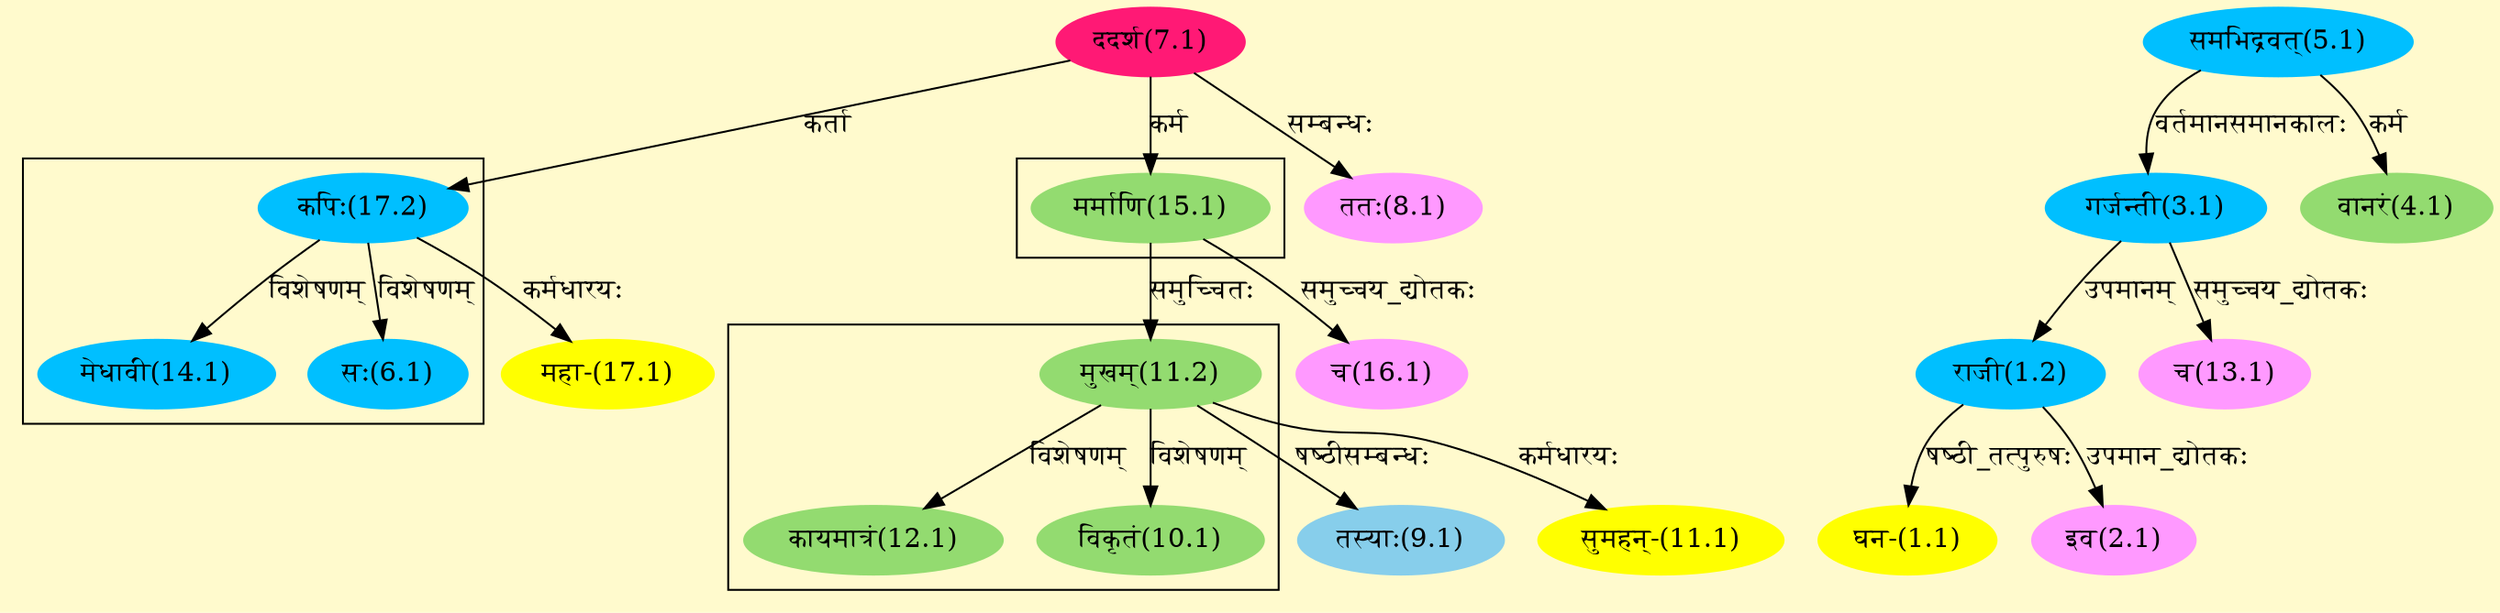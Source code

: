 digraph G{
rankdir=BT;
 compound=true;
 bgcolor="lemonchiffon1";

subgraph cluster_1{
Node6_1 [style=filled, color="#00BFFF" label = "सः(6.1)"]
Node17_2 [style=filled, color="#00BFFF" label = "कपिः(17.2)"]
Node14_1 [style=filled, color="#00BFFF" label = "मेधावी(14.1)"]

}

subgraph cluster_2{
Node10_1 [style=filled, color="#93DB70" label = "विकृतं(10.1)"]
Node11_2 [style=filled, color="#93DB70" label = "मुखम्(11.2)"]
Node12_1 [style=filled, color="#93DB70" label = "कायमात्रं(12.1)"]

}

subgraph cluster_3{
Node11_2 [style=filled, color="#93DB70" label = "मुखम्(11.2)"]
Node15_1 [style=filled, color="#93DB70" label = "मर्माणि(15.1)"]
Node12_1 [style=filled, color="#93DB70" label = "कायमात्रं(12.1)"]

}
Node1_1 [style=filled, color="#FFFF00" label = "घन-(1.1)"]
Node1_2 [style=filled, color="#00BFFF" label = "राजी(1.2)"]
Node3_1 [style=filled, color="#00BFFF" label = "गर्जन्ती(3.1)"]
Node2_1 [style=filled, color="#FF99FF" label = "इव(2.1)"]
Node5_1 [style=filled, color="#00BFFF" label = "समभिद्रवत्(5.1)"]
Node4_1 [style=filled, color="#93DB70" label = "वानरं(4.1)"]
Node7_1 [style=filled, color="#FF1975" label = "ददर्श(7.1)"]
Node [style=filled, color="" label = "()"]
Node8_1 [style=filled, color="#FF99FF" label = "ततः(8.1)"]
Node9_1 [style=filled, color="#87CEEB" label = "तस्याः(9.1)"]
Node11_2 [style=filled, color="#93DB70" label = "मुखम्(11.2)"]
Node11_1 [style=filled, color="#FFFF00" label = "सुमहन्-(11.1)"]
Node13_1 [style=filled, color="#FF99FF" label = "च(13.1)"]
Node15_1 [style=filled, color="#93DB70" label = "मर्माणि(15.1)"]
Node16_1 [style=filled, color="#FF99FF" label = "च(16.1)"]
Node17_1 [style=filled, color="#FFFF00" label = "महा-(17.1)"]
Node17_2 [style=filled, color="#00BFFF" label = "कपिः(17.2)"]
/* Start of Relations section */

Node1_1 -> Node1_2 [  label="षष्ठी_तत्पुरुषः"  dir="back" ]
Node1_2 -> Node3_1 [  label="उपमानम्"  dir="back" ]
Node2_1 -> Node1_2 [  label="उपमान_द्योतकः"  dir="back" ]
Node3_1 -> Node5_1 [  label="वर्तमानसमानकालः"  dir="back" ]
Node4_1 -> Node5_1 [  label="कर्म"  dir="back" ]
Node6_1 -> Node17_2 [  label="विशेषणम्"  dir="back" ]
Node8_1 -> Node7_1 [  label="सम्बन्धः"  dir="back" ]
Node9_1 -> Node11_2 [  label="षष्ठीसम्बन्धः"  dir="back" ]
Node10_1 -> Node11_2 [  label="विशेषणम्"  dir="back" ]
Node11_1 -> Node11_2 [  label="कर्मधारयः"  dir="back" ]
Node11_2 -> Node15_1 [  label="समुच्चितः"  dir="back" ]
Node12_1 -> Node11_2 [  label="विशेषणम्"  dir="back" ]
Node13_1 -> Node3_1 [  label="समुच्चय_द्योतकः"  dir="back" ]
Node14_1 -> Node17_2 [  label="विशेषणम्"  dir="back" ]
Node15_1 -> Node7_1 [  label="कर्म"  dir="back" ]
Node16_1 -> Node15_1 [  label="समुच्चय_द्योतकः"  dir="back" ]
Node17_1 -> Node17_2 [  label="कर्मधारयः"  dir="back" ]
Node17_2 -> Node7_1 [  label="कर्ता"  dir="back" ]
}
